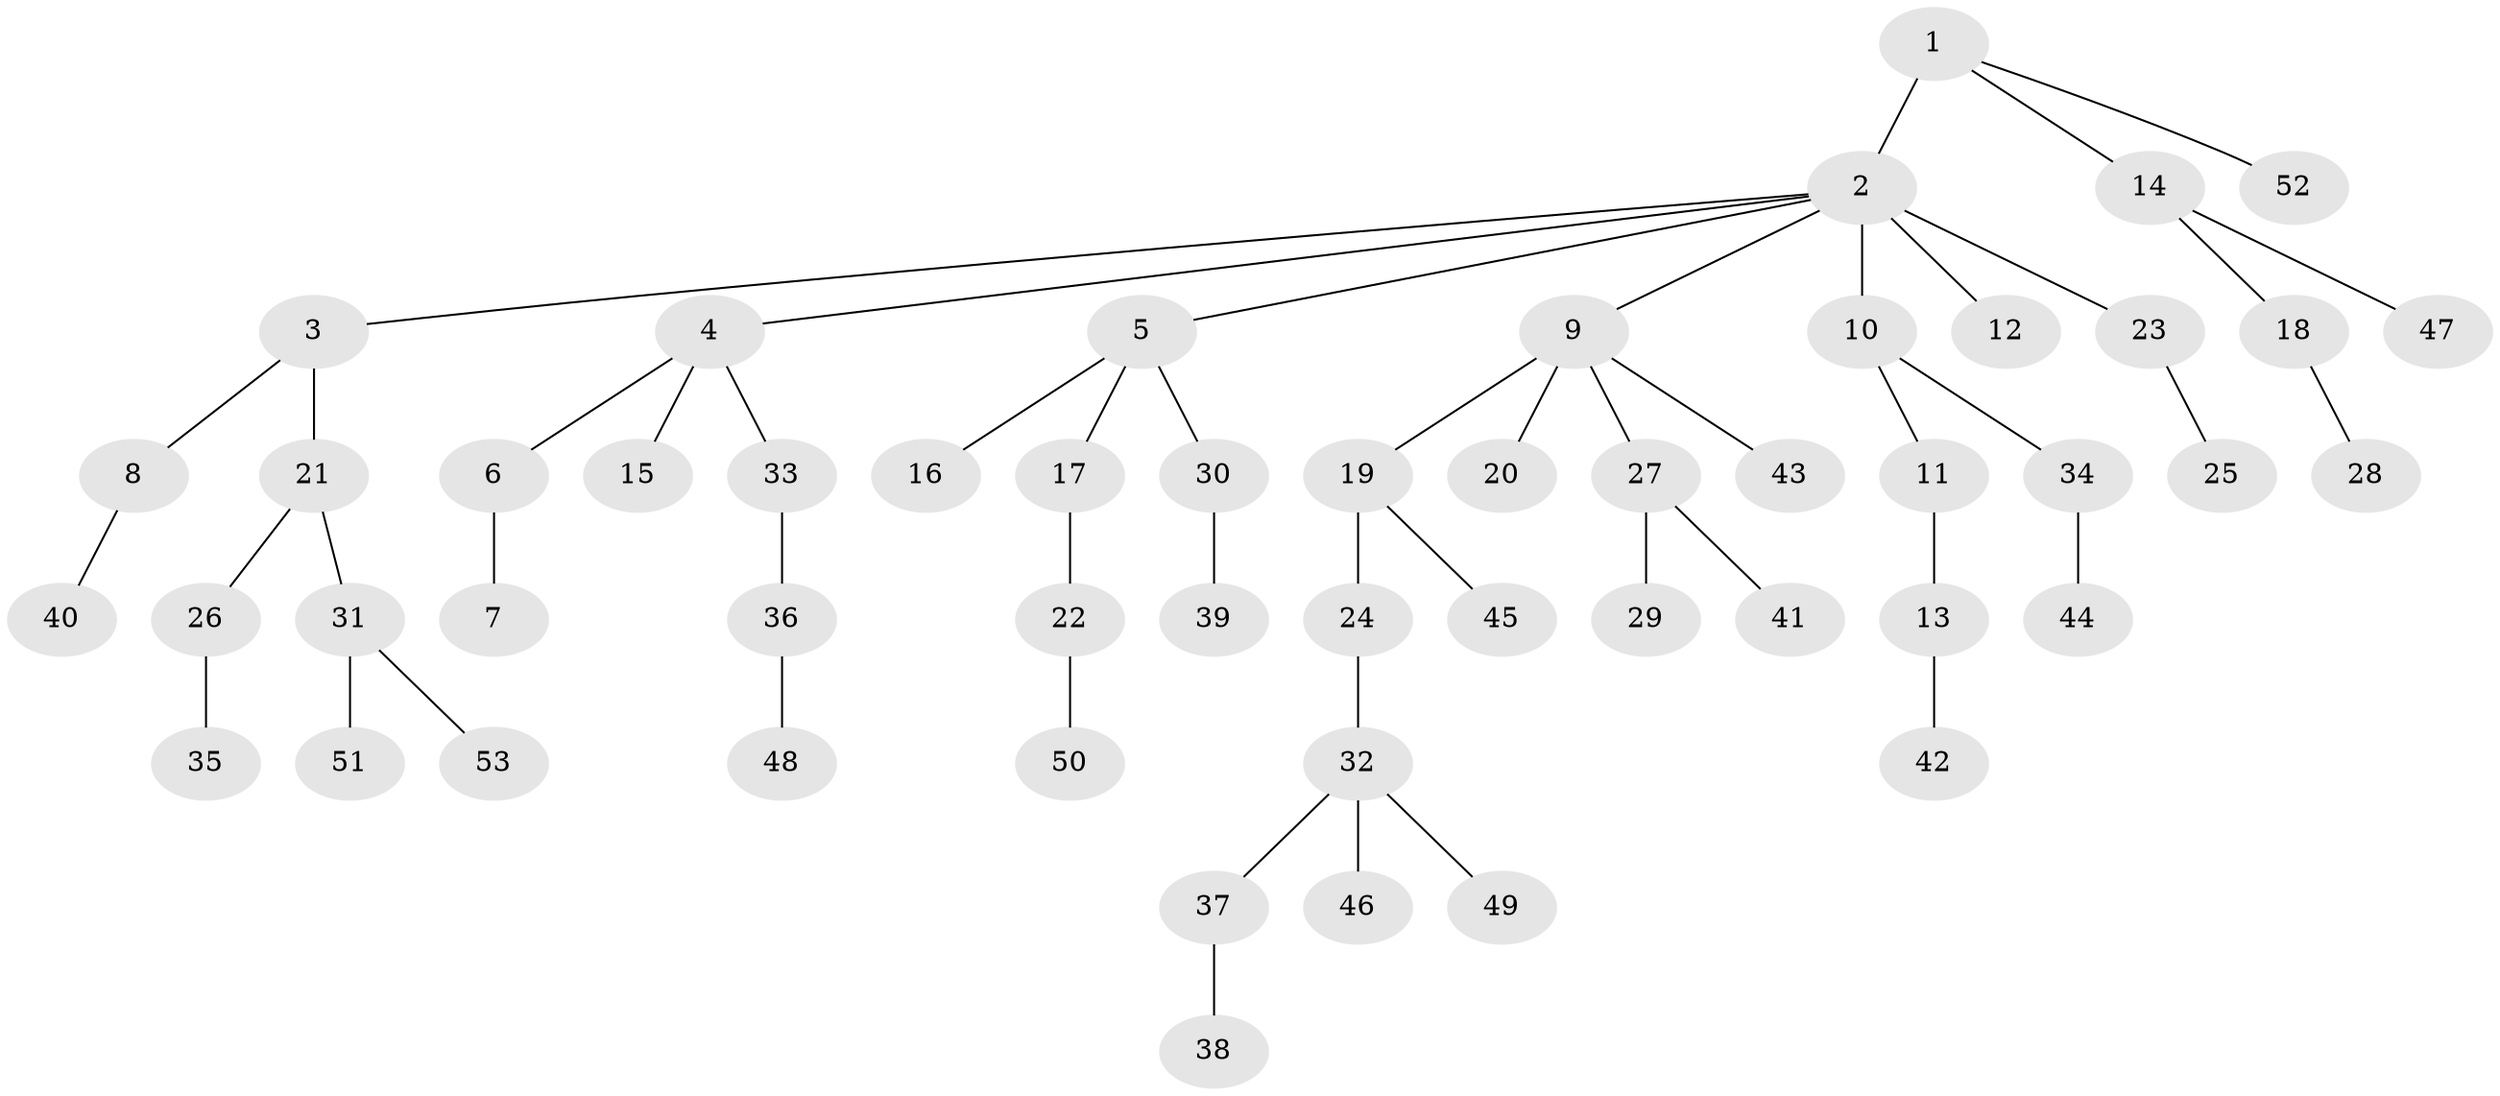 // original degree distribution, {3: 0.15384615384615385, 10: 0.009615384615384616, 4: 0.057692307692307696, 1: 0.5192307692307693, 5: 0.038461538461538464, 2: 0.21153846153846154, 6: 0.009615384615384616}
// Generated by graph-tools (version 1.1) at 2025/36/03/09/25 02:36:29]
// undirected, 53 vertices, 52 edges
graph export_dot {
graph [start="1"]
  node [color=gray90,style=filled];
  1;
  2;
  3;
  4;
  5;
  6;
  7;
  8;
  9;
  10;
  11;
  12;
  13;
  14;
  15;
  16;
  17;
  18;
  19;
  20;
  21;
  22;
  23;
  24;
  25;
  26;
  27;
  28;
  29;
  30;
  31;
  32;
  33;
  34;
  35;
  36;
  37;
  38;
  39;
  40;
  41;
  42;
  43;
  44;
  45;
  46;
  47;
  48;
  49;
  50;
  51;
  52;
  53;
  1 -- 2 [weight=2.0];
  1 -- 14 [weight=1.0];
  1 -- 52 [weight=1.0];
  2 -- 3 [weight=1.0];
  2 -- 4 [weight=1.0];
  2 -- 5 [weight=1.0];
  2 -- 9 [weight=1.0];
  2 -- 10 [weight=1.0];
  2 -- 12 [weight=1.0];
  2 -- 23 [weight=1.0];
  3 -- 8 [weight=1.0];
  3 -- 21 [weight=1.0];
  4 -- 6 [weight=1.0];
  4 -- 15 [weight=1.0];
  4 -- 33 [weight=1.0];
  5 -- 16 [weight=1.0];
  5 -- 17 [weight=1.0];
  5 -- 30 [weight=1.0];
  6 -- 7 [weight=2.0];
  8 -- 40 [weight=1.0];
  9 -- 19 [weight=1.0];
  9 -- 20 [weight=2.0];
  9 -- 27 [weight=1.0];
  9 -- 43 [weight=1.0];
  10 -- 11 [weight=1.0];
  10 -- 34 [weight=1.0];
  11 -- 13 [weight=1.0];
  13 -- 42 [weight=1.0];
  14 -- 18 [weight=1.0];
  14 -- 47 [weight=1.0];
  17 -- 22 [weight=1.0];
  18 -- 28 [weight=1.0];
  19 -- 24 [weight=2.0];
  19 -- 45 [weight=1.0];
  21 -- 26 [weight=1.0];
  21 -- 31 [weight=1.0];
  22 -- 50 [weight=1.0];
  23 -- 25 [weight=1.0];
  24 -- 32 [weight=1.0];
  26 -- 35 [weight=1.0];
  27 -- 29 [weight=2.0];
  27 -- 41 [weight=1.0];
  30 -- 39 [weight=1.0];
  31 -- 51 [weight=1.0];
  31 -- 53 [weight=1.0];
  32 -- 37 [weight=1.0];
  32 -- 46 [weight=1.0];
  32 -- 49 [weight=1.0];
  33 -- 36 [weight=2.0];
  34 -- 44 [weight=1.0];
  36 -- 48 [weight=1.0];
  37 -- 38 [weight=2.0];
}
